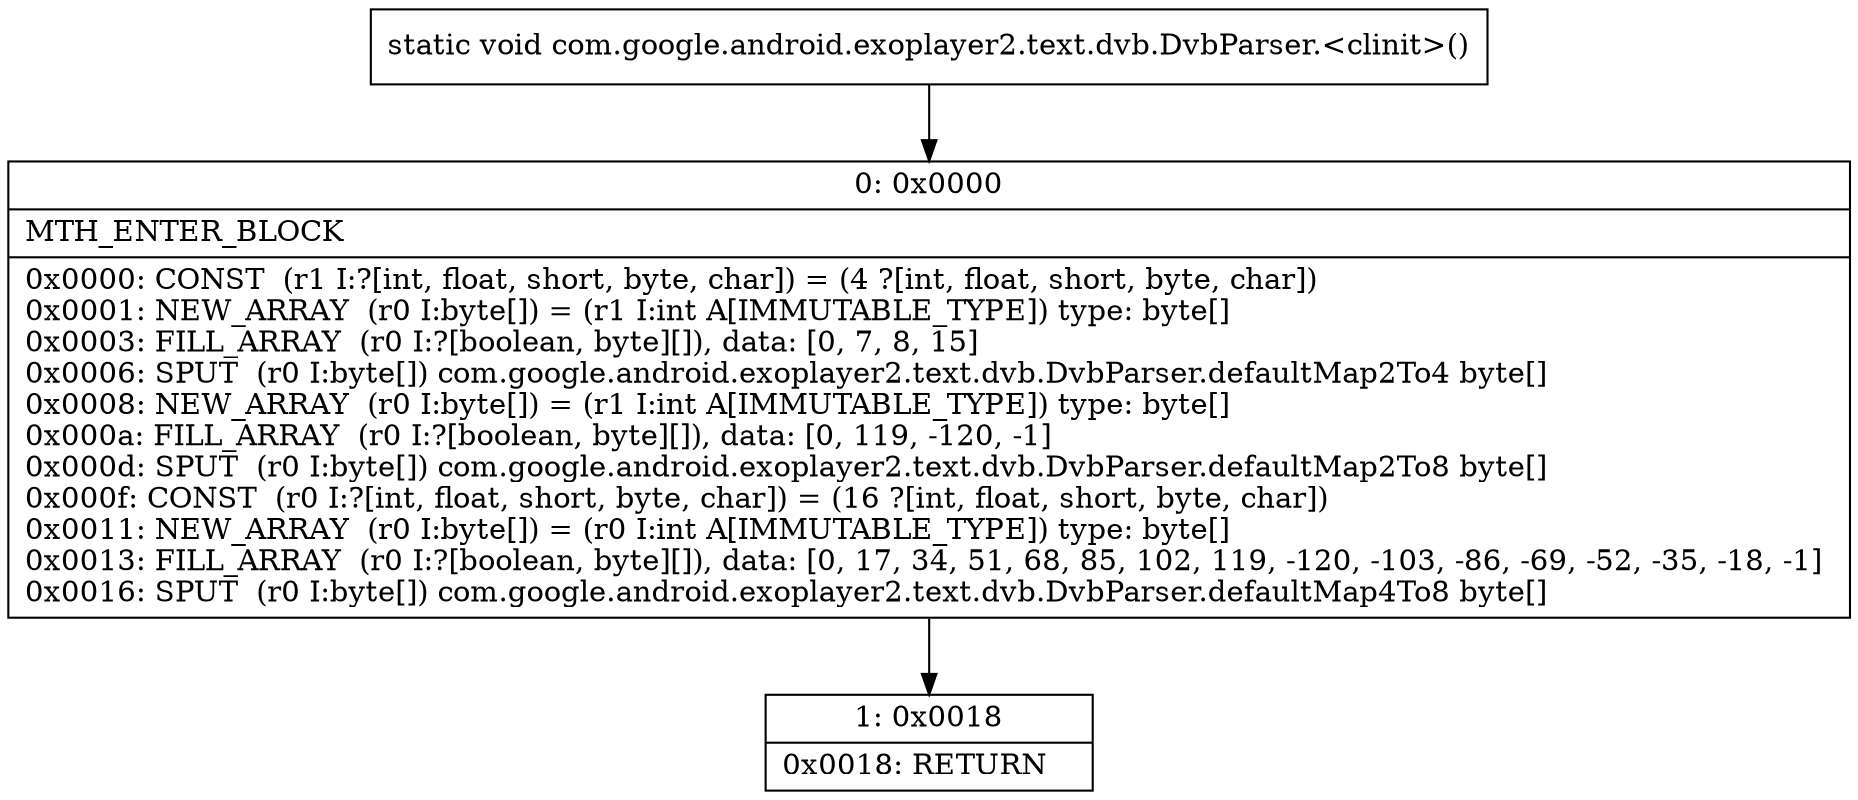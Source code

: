digraph "CFG forcom.google.android.exoplayer2.text.dvb.DvbParser.\<clinit\>()V" {
Node_0 [shape=record,label="{0\:\ 0x0000|MTH_ENTER_BLOCK\l|0x0000: CONST  (r1 I:?[int, float, short, byte, char]) = (4 ?[int, float, short, byte, char]) \l0x0001: NEW_ARRAY  (r0 I:byte[]) = (r1 I:int A[IMMUTABLE_TYPE]) type: byte[] \l0x0003: FILL_ARRAY  (r0 I:?[boolean, byte][]), data: [0, 7, 8, 15] \l0x0006: SPUT  (r0 I:byte[]) com.google.android.exoplayer2.text.dvb.DvbParser.defaultMap2To4 byte[] \l0x0008: NEW_ARRAY  (r0 I:byte[]) = (r1 I:int A[IMMUTABLE_TYPE]) type: byte[] \l0x000a: FILL_ARRAY  (r0 I:?[boolean, byte][]), data: [0, 119, \-120, \-1] \l0x000d: SPUT  (r0 I:byte[]) com.google.android.exoplayer2.text.dvb.DvbParser.defaultMap2To8 byte[] \l0x000f: CONST  (r0 I:?[int, float, short, byte, char]) = (16 ?[int, float, short, byte, char]) \l0x0011: NEW_ARRAY  (r0 I:byte[]) = (r0 I:int A[IMMUTABLE_TYPE]) type: byte[] \l0x0013: FILL_ARRAY  (r0 I:?[boolean, byte][]), data: [0, 17, 34, 51, 68, 85, 102, 119, \-120, \-103, \-86, \-69, \-52, \-35, \-18, \-1] \l0x0016: SPUT  (r0 I:byte[]) com.google.android.exoplayer2.text.dvb.DvbParser.defaultMap4To8 byte[] \l}"];
Node_1 [shape=record,label="{1\:\ 0x0018|0x0018: RETURN   \l}"];
MethodNode[shape=record,label="{static void com.google.android.exoplayer2.text.dvb.DvbParser.\<clinit\>() }"];
MethodNode -> Node_0;
Node_0 -> Node_1;
}

